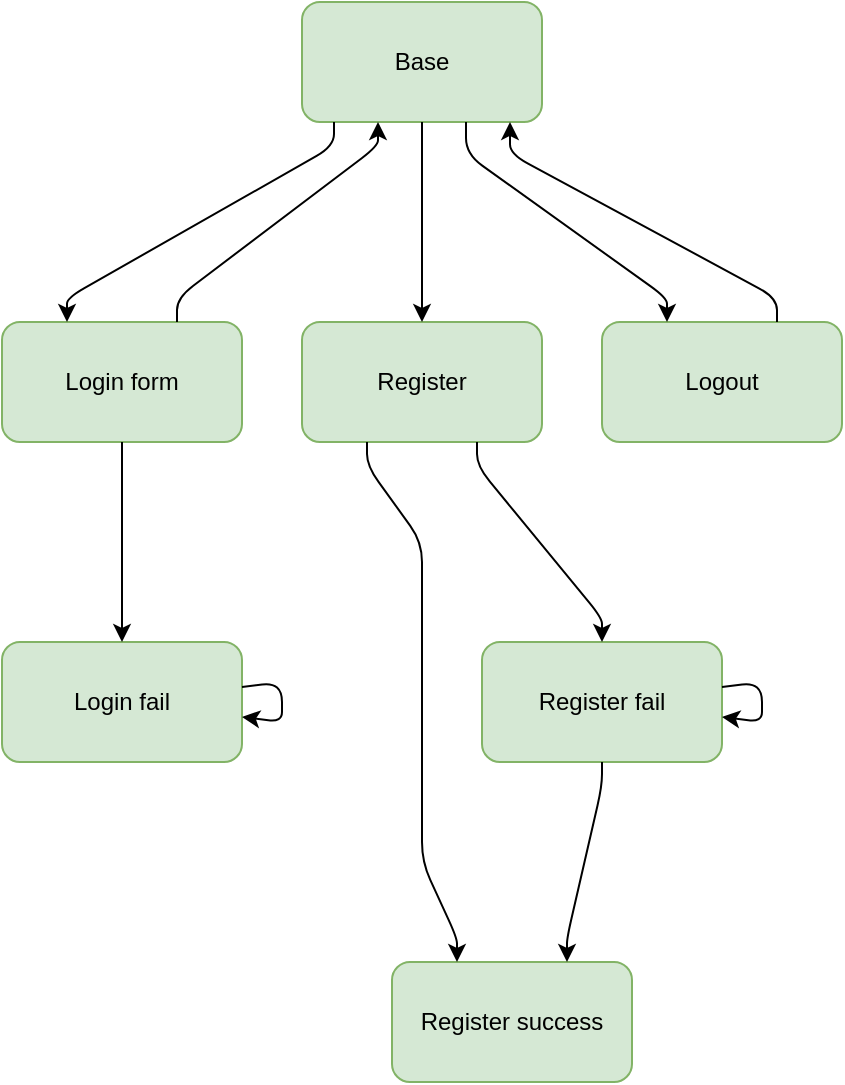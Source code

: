 <mxfile version="13.7.9" type="device" pages="2"><diagram name="Core" id="3AmtBd1F5bRHaiLV6OtR"><mxGraphModel dx="1086" dy="966" grid="1" gridSize="10" guides="1" tooltips="1" connect="1" arrows="1" fold="1" page="1" pageScale="1" pageWidth="1100" pageHeight="850" background="#ffffff" math="0" shadow="0"><root><mxCell id="od6hhQrCMAIu35rsksHF-0"/><mxCell id="od6hhQrCMAIu35rsksHF-1" parent="od6hhQrCMAIu35rsksHF-0"/><mxCell id="od6hhQrCMAIu35rsksHF-2" value="Base" style="rounded=1;whiteSpace=wrap;html=1;fillColor=#d5e8d4;strokeColor=#82b366;" parent="od6hhQrCMAIu35rsksHF-1" vertex="1"><mxGeometry x="150" width="120" height="60" as="geometry"/></mxCell><mxCell id="od6hhQrCMAIu35rsksHF-3" value="Register" style="rounded=1;whiteSpace=wrap;html=1;fillColor=#d5e8d4;strokeColor=#82b366;" parent="od6hhQrCMAIu35rsksHF-1" vertex="1"><mxGeometry x="150" y="160" width="120" height="60" as="geometry"/></mxCell><mxCell id="od6hhQrCMAIu35rsksHF-4" value="Login form" style="rounded=1;whiteSpace=wrap;html=1;fillColor=#d5e8d4;strokeColor=#82b366;" parent="od6hhQrCMAIu35rsksHF-1" vertex="1"><mxGeometry y="160" width="120" height="60" as="geometry"/></mxCell><mxCell id="od6hhQrCMAIu35rsksHF-5" value="" style="endArrow=classic;html=1;noEdgeStyle=1;orthogonal=1;" parent="od6hhQrCMAIu35rsksHF-1" source="od6hhQrCMAIu35rsksHF-2" target="od6hhQrCMAIu35rsksHF-4" edge="1"><mxGeometry width="50" height="50" relative="1" as="geometry"><mxPoint x="520" y="520" as="sourcePoint"/><mxPoint x="570" y="470" as="targetPoint"/><Array as="points"><mxPoint x="166" y="72"/><mxPoint x="32.5" y="148"/></Array></mxGeometry></mxCell><mxCell id="od6hhQrCMAIu35rsksHF-6" value="" style="endArrow=classic;html=1;noEdgeStyle=1;orthogonal=1;" parent="od6hhQrCMAIu35rsksHF-1" source="od6hhQrCMAIu35rsksHF-2" target="od6hhQrCMAIu35rsksHF-3" edge="1"><mxGeometry width="50" height="50" relative="1" as="geometry"><mxPoint x="520" y="520" as="sourcePoint"/><mxPoint x="570" y="470" as="targetPoint"/><Array as="points"><mxPoint x="210" y="74"/><mxPoint x="210" y="148"/></Array></mxGeometry></mxCell><mxCell id="od6hhQrCMAIu35rsksHF-7" value="Register success" style="rounded=1;whiteSpace=wrap;html=1;fillColor=#d5e8d4;strokeColor=#82b366;" parent="od6hhQrCMAIu35rsksHF-1" vertex="1"><mxGeometry x="195" y="480" width="120" height="60" as="geometry"/></mxCell><mxCell id="od6hhQrCMAIu35rsksHF-8" value="Register fail" style="rounded=1;whiteSpace=wrap;html=1;fillColor=#d5e8d4;strokeColor=#82b366;" parent="od6hhQrCMAIu35rsksHF-1" vertex="1"><mxGeometry x="240" y="320" width="120" height="60" as="geometry"/></mxCell><mxCell id="od6hhQrCMAIu35rsksHF-9" value="" style="endArrow=classic;html=1;noEdgeStyle=1;orthogonal=1;" parent="od6hhQrCMAIu35rsksHF-1" source="od6hhQrCMAIu35rsksHF-3" target="od6hhQrCMAIu35rsksHF-7" edge="1"><mxGeometry width="50" height="50" relative="1" as="geometry"><mxPoint x="520" y="510" as="sourcePoint"/><mxPoint x="570" y="460" as="targetPoint"/><Array as="points"><mxPoint x="182.5" y="232"/><mxPoint x="210" y="270"/><mxPoint x="210" y="430"/><mxPoint x="227.5" y="468"/></Array></mxGeometry></mxCell><mxCell id="od6hhQrCMAIu35rsksHF-10" value="" style="endArrow=classic;html=1;noEdgeStyle=1;orthogonal=1;" parent="od6hhQrCMAIu35rsksHF-1" source="od6hhQrCMAIu35rsksHF-3" target="od6hhQrCMAIu35rsksHF-8" edge="1"><mxGeometry width="50" height="50" relative="1" as="geometry"><mxPoint x="520" y="510" as="sourcePoint"/><mxPoint x="570" y="460" as="targetPoint"/><Array as="points"><mxPoint x="237.5" y="232"/><mxPoint x="300" y="308"/></Array></mxGeometry></mxCell><mxCell id="od6hhQrCMAIu35rsksHF-11" value="" style="endArrow=classic;html=1;" parent="od6hhQrCMAIu35rsksHF-1" source="od6hhQrCMAIu35rsksHF-8" target="od6hhQrCMAIu35rsksHF-8" edge="1"><mxGeometry width="50" height="50" relative="1" as="geometry"><mxPoint x="520" y="510" as="sourcePoint"/><mxPoint x="570" y="460" as="targetPoint"/></mxGeometry></mxCell><mxCell id="od6hhQrCMAIu35rsksHF-12" value="" style="endArrow=classic;html=1;noEdgeStyle=1;orthogonal=1;" parent="od6hhQrCMAIu35rsksHF-1" source="od6hhQrCMAIu35rsksHF-8" target="od6hhQrCMAIu35rsksHF-7" edge="1"><mxGeometry width="50" height="50" relative="1" as="geometry"><mxPoint x="520" y="510" as="sourcePoint"/><mxPoint x="570" y="460" as="targetPoint"/><Array as="points"><mxPoint x="300" y="392"/><mxPoint x="282.5" y="468"/></Array></mxGeometry></mxCell><mxCell id="od6hhQrCMAIu35rsksHF-13" value="Login fail" style="rounded=1;whiteSpace=wrap;html=1;fillColor=#d5e8d4;strokeColor=#82b366;" parent="od6hhQrCMAIu35rsksHF-1" vertex="1"><mxGeometry y="320" width="120" height="60" as="geometry"/></mxCell><mxCell id="od6hhQrCMAIu35rsksHF-14" value="" style="endArrow=classic;html=1;noEdgeStyle=1;orthogonal=1;" parent="od6hhQrCMAIu35rsksHF-1" source="od6hhQrCMAIu35rsksHF-4" target="od6hhQrCMAIu35rsksHF-13" edge="1"><mxGeometry width="50" height="50" relative="1" as="geometry"><mxPoint x="520" y="520" as="sourcePoint"/><mxPoint x="570" y="470" as="targetPoint"/><Array as="points"><mxPoint x="60" y="232"/><mxPoint x="60" y="308"/></Array></mxGeometry></mxCell><mxCell id="od6hhQrCMAIu35rsksHF-16" value="" style="endArrow=classic;html=1;" parent="od6hhQrCMAIu35rsksHF-1" source="od6hhQrCMAIu35rsksHF-13" target="od6hhQrCMAIu35rsksHF-13" edge="1"><mxGeometry width="50" height="50" relative="1" as="geometry"><mxPoint x="520" y="620" as="sourcePoint"/><mxPoint x="570" y="570" as="targetPoint"/></mxGeometry></mxCell><mxCell id="od6hhQrCMAIu35rsksHF-18" value="Logout" style="rounded=1;whiteSpace=wrap;html=1;fillColor=#d5e8d4;strokeColor=#82b366;" parent="od6hhQrCMAIu35rsksHF-1" vertex="1"><mxGeometry x="300" y="160" width="120" height="60" as="geometry"/></mxCell><mxCell id="od6hhQrCMAIu35rsksHF-19" value="" style="endArrow=classic;html=1;noEdgeStyle=1;orthogonal=1;" parent="od6hhQrCMAIu35rsksHF-1" source="od6hhQrCMAIu35rsksHF-2" target="od6hhQrCMAIu35rsksHF-18" edge="1"><mxGeometry width="50" height="50" relative="1" as="geometry"><mxPoint x="210" y="420" as="sourcePoint"/><mxPoint x="260" y="370" as="targetPoint"/><Array as="points"><mxPoint x="232" y="76"/><mxPoint x="332.5" y="148"/></Array></mxGeometry></mxCell><mxCell id="od6hhQrCMAIu35rsksHF-20" value="" style="endArrow=classic;html=1;noEdgeStyle=1;orthogonal=1;" parent="od6hhQrCMAIu35rsksHF-1" source="od6hhQrCMAIu35rsksHF-18" target="od6hhQrCMAIu35rsksHF-2" edge="1"><mxGeometry width="50" height="50" relative="1" as="geometry"><mxPoint x="210" y="420" as="sourcePoint"/><mxPoint x="260" y="370" as="targetPoint"/><Array as="points"><mxPoint x="387.5" y="148"/><mxPoint x="254" y="76"/></Array></mxGeometry></mxCell><mxCell id="od6hhQrCMAIu35rsksHF-21" value="" style="endArrow=classic;html=1;noEdgeStyle=1;orthogonal=1;" parent="od6hhQrCMAIu35rsksHF-1" source="od6hhQrCMAIu35rsksHF-4" target="od6hhQrCMAIu35rsksHF-2" edge="1"><mxGeometry width="50" height="50" relative="1" as="geometry"><mxPoint x="210" y="720" as="sourcePoint"/><mxPoint x="460" y="320" as="targetPoint"/><Array as="points"><mxPoint x="87.5" y="148"/><mxPoint x="188" y="72"/></Array></mxGeometry></mxCell></root></mxGraphModel></diagram><diagram name="Account" id="74e2e168-ea6b-b213-b513-2b3c1d86103e"><mxGraphModel dx="1086" dy="966" grid="1" gridSize="10" guides="1" tooltips="1" connect="1" arrows="1" fold="1" page="1" pageScale="1" pageWidth="1100" pageHeight="850" background="#ffffff" math="0" shadow="0"><root><mxCell id="0"/><mxCell id="1" parent="0"/><mxCell id="7zLibKHGJIaFvuIBqLsy-1" value="Base" style="rounded=1;whiteSpace=wrap;html=1;" parent="1" vertex="1"><mxGeometry x="300" width="120" height="60" as="geometry"/></mxCell><mxCell id="7zLibKHGJIaFvuIBqLsy-17" value="Password reset" style="rounded=1;whiteSpace=wrap;html=1;" parent="1" vertex="1"><mxGeometry y="320" width="120" height="60" as="geometry"/></mxCell><mxCell id="WqmcXYHRnJX2Z2G-FUTX-3" value="Password reset send" style="rounded=1;whiteSpace=wrap;html=1;" parent="1" vertex="1"><mxGeometry y="480" width="120" height="60" as="geometry"/></mxCell><mxCell id="WqmcXYHRnJX2Z2G-FUTX-10" value="" style="endArrow=classic;html=1;noEdgeStyle=1;orthogonal=1;" parent="1" source="7zLibKHGJIaFvuIBqLsy-17" target="WqmcXYHRnJX2Z2G-FUTX-3" edge="1"><mxGeometry width="50" height="50" relative="1" as="geometry"><mxPoint x="210" y="420" as="sourcePoint"/><mxPoint x="260" y="370" as="targetPoint"/><Array as="points"><mxPoint x="60" y="392"/><mxPoint x="60" y="468"/></Array></mxGeometry></mxCell><mxCell id="WqmcXYHRnJX2Z2G-FUTX-11" value="Account" style="rounded=1;whiteSpace=wrap;html=1;" parent="1" vertex="1"><mxGeometry x="300" y="160" width="120" height="60" as="geometry"/></mxCell><mxCell id="WqmcXYHRnJX2Z2G-FUTX-12" value="" style="endArrow=classic;html=1;noEdgeStyle=1;orthogonal=1;" parent="1" source="7zLibKHGJIaFvuIBqLsy-1" target="WqmcXYHRnJX2Z2G-FUTX-11" edge="1"><mxGeometry width="50" height="50" relative="1" as="geometry"><mxPoint x="210" y="420" as="sourcePoint"/><mxPoint x="260" y="370" as="targetPoint"/><Array as="points"><mxPoint x="360" y="72"/><mxPoint x="360" y="148"/></Array></mxGeometry></mxCell><mxCell id="WqmcXYHRnJX2Z2G-FUTX-13" value="" style="endArrow=classic;html=1;noEdgeStyle=1;orthogonal=1;" parent="1" source="WqmcXYHRnJX2Z2G-FUTX-11" target="7zLibKHGJIaFvuIBqLsy-17" edge="1"><mxGeometry width="50" height="50" relative="1" as="geometry"><mxPoint x="210" y="420" as="sourcePoint"/><mxPoint x="260" y="370" as="targetPoint"/><Array as="points"><mxPoint x="316" y="232"/><mxPoint x="60" y="308"/></Array></mxGeometry></mxCell><mxCell id="WqmcXYHRnJX2Z2G-FUTX-14" value="Add/remove email" style="rounded=1;whiteSpace=wrap;html=1;" parent="1" vertex="1"><mxGeometry x="150" y="320" width="120" height="60" as="geometry"/></mxCell><mxCell id="WqmcXYHRnJX2Z2G-FUTX-15" value="Verify" style="rounded=1;whiteSpace=wrap;html=1;" parent="1" vertex="1"><mxGeometry x="150" y="480" width="120" height="60" as="geometry"/></mxCell><mxCell id="WqmcXYHRnJX2Z2G-FUTX-16" value="" style="endArrow=classic;html=1;noEdgeStyle=1;orthogonal=1;" parent="1" source="WqmcXYHRnJX2Z2G-FUTX-11" target="WqmcXYHRnJX2Z2G-FUTX-14" edge="1"><mxGeometry width="50" height="50" relative="1" as="geometry"><mxPoint x="210" y="420" as="sourcePoint"/><mxPoint x="260" y="370" as="targetPoint"/><Array as="points"><mxPoint x="338" y="234"/><mxPoint x="210" y="308"/></Array></mxGeometry></mxCell><mxCell id="WqmcXYHRnJX2Z2G-FUTX-17" value="" style="endArrow=classic;html=1;noEdgeStyle=1;orthogonal=1;" parent="1" source="WqmcXYHRnJX2Z2G-FUTX-14" target="WqmcXYHRnJX2Z2G-FUTX-15" edge="1"><mxGeometry width="50" height="50" relative="1" as="geometry"><mxPoint x="210" y="420" as="sourcePoint"/><mxPoint x="260" y="370" as="targetPoint"/><Array as="points"><mxPoint x="210" y="392"/><mxPoint x="210" y="468"/></Array></mxGeometry></mxCell><mxCell id="cwQzqKQ9Zt09saTiTFwr-1" value="Generate/remove API token" style="rounded=1;whiteSpace=wrap;html=1;" parent="1" vertex="1"><mxGeometry x="300" y="320" width="120" height="60" as="geometry"/></mxCell><mxCell id="cwQzqKQ9Zt09saTiTFwr-2" value="" style="endArrow=classic;html=1;noEdgeStyle=1;orthogonal=1;" parent="1" source="WqmcXYHRnJX2Z2G-FUTX-11" target="cwQzqKQ9Zt09saTiTFwr-1" edge="1"><mxGeometry width="50" height="50" relative="1" as="geometry"><mxPoint x="520" y="520" as="sourcePoint"/><mxPoint x="570" y="470" as="targetPoint"/><Array as="points"><mxPoint x="360" y="236"/><mxPoint x="360" y="308"/></Array></mxGeometry></mxCell><mxCell id="h0AUecv2mYLLDn5bmN62-1" value="Deposit provider x" style="rounded=1;whiteSpace=wrap;html=1;" parent="1" vertex="1"><mxGeometry x="300" y="480" width="120" height="60" as="geometry"/></mxCell><mxCell id="h0AUecv2mYLLDn5bmN62-3" value="Deposit success" style="rounded=1;whiteSpace=wrap;html=1;" parent="1" vertex="1"><mxGeometry x="75" y="640" width="120" height="60" as="geometry"/></mxCell><mxCell id="h0AUecv2mYLLDn5bmN62-4" value="Deposit fail" style="rounded=1;whiteSpace=wrap;html=1;" parent="1" vertex="1"><mxGeometry x="225" y="640" width="120" height="60" as="geometry"/></mxCell><mxCell id="h0AUecv2mYLLDn5bmN62-6" value="" style="endArrow=classic;html=1;noEdgeStyle=1;orthogonal=1;" parent="1" source="h0AUecv2mYLLDn5bmN62-1" target="h0AUecv2mYLLDn5bmN62-3" edge="1"><mxGeometry width="50" height="50" relative="1" as="geometry"><mxPoint x="520" y="510" as="sourcePoint"/><mxPoint x="570" y="460" as="targetPoint"/><Array as="points"><mxPoint x="332.5" y="552"/><mxPoint x="135" y="628"/></Array></mxGeometry></mxCell><mxCell id="h0AUecv2mYLLDn5bmN62-8" value="" style="endArrow=classic;html=1;noEdgeStyle=1;orthogonal=1;" parent="1" source="h0AUecv2mYLLDn5bmN62-1" target="h0AUecv2mYLLDn5bmN62-4" edge="1"><mxGeometry width="50" height="50" relative="1" as="geometry"><mxPoint x="520" y="510" as="sourcePoint"/><mxPoint x="570" y="460" as="targetPoint"/><Array as="points"><mxPoint x="387.5" y="552"/><mxPoint x="285" y="628"/></Array></mxGeometry></mxCell><mxCell id="4SCHo-qkUh6oSjxK6Jtr-1" value="Withdraw provider x" style="rounded=1;whiteSpace=wrap;html=1;" parent="1" vertex="1"><mxGeometry x="500" y="480" width="120" height="60" as="geometry"/></mxCell><mxCell id="4SCHo-qkUh6oSjxK6Jtr-2" value="Withdraw success" style="rounded=1;whiteSpace=wrap;html=1;" parent="1" vertex="1"><mxGeometry x="375" y="640" width="120" height="60" as="geometry"/></mxCell><mxCell id="4SCHo-qkUh6oSjxK6Jtr-3" value="Withdraw fail" style="rounded=1;whiteSpace=wrap;html=1;" parent="1" vertex="1"><mxGeometry x="525" y="640" width="120" height="60" as="geometry"/></mxCell><mxCell id="4SCHo-qkUh6oSjxK6Jtr-6" value="" style="endArrow=classic;html=1;noEdgeStyle=1;orthogonal=1;" parent="1" source="4SCHo-qkUh6oSjxK6Jtr-1" target="4SCHo-qkUh6oSjxK6Jtr-2" edge="1"><mxGeometry width="50" height="50" relative="1" as="geometry"><mxPoint x="520" y="520" as="sourcePoint"/><mxPoint x="570" y="470" as="targetPoint"/><Array as="points"><mxPoint x="532.5" y="552"/><mxPoint x="435" y="628"/></Array></mxGeometry></mxCell><mxCell id="4SCHo-qkUh6oSjxK6Jtr-7" value="" style="endArrow=classic;html=1;noEdgeStyle=1;orthogonal=1;" parent="1" source="4SCHo-qkUh6oSjxK6Jtr-1" target="4SCHo-qkUh6oSjxK6Jtr-3" edge="1"><mxGeometry width="50" height="50" relative="1" as="geometry"><mxPoint x="520" y="520" as="sourcePoint"/><mxPoint x="570" y="470" as="targetPoint"/><Array as="points"><mxPoint x="587.5" y="552"/><mxPoint x="585" y="628"/></Array></mxGeometry></mxCell><mxCell id="EkaFn2NIp0qed6iNYUay-1" value="Deposit" style="rounded=1;whiteSpace=wrap;html=1;" vertex="1" parent="1"><mxGeometry x="450" y="320" width="120" height="60" as="geometry"/></mxCell><mxCell id="EkaFn2NIp0qed6iNYUay-2" value="Withdraw" style="rounded=1;whiteSpace=wrap;html=1;" vertex="1" parent="1"><mxGeometry x="600" y="320" width="120" height="60" as="geometry"/></mxCell><mxCell id="EkaFn2NIp0qed6iNYUay-3" value="" style="endArrow=classic;html=1;noEdgeStyle=1;orthogonal=1;" edge="1" parent="1" source="WqmcXYHRnJX2Z2G-FUTX-11" target="EkaFn2NIp0qed6iNYUay-1"><mxGeometry width="50" height="50" relative="1" as="geometry"><mxPoint x="520" y="520" as="sourcePoint"/><mxPoint x="570" y="470" as="targetPoint"/><Array as="points"><mxPoint x="382" y="234"/><mxPoint x="510" y="308"/></Array></mxGeometry></mxCell><mxCell id="EkaFn2NIp0qed6iNYUay-4" value="" style="endArrow=classic;html=1;noEdgeStyle=1;orthogonal=1;" edge="1" parent="1" source="EkaFn2NIp0qed6iNYUay-1" target="h0AUecv2mYLLDn5bmN62-1"><mxGeometry width="50" height="50" relative="1" as="geometry"><mxPoint x="520" y="520" as="sourcePoint"/><mxPoint x="590" y="360" as="targetPoint"/><Array as="points"><mxPoint x="510" y="392"/><mxPoint x="360" y="468"/></Array></mxGeometry></mxCell><mxCell id="EkaFn2NIp0qed6iNYUay-5" value="" style="endArrow=classic;html=1;noEdgeStyle=1;orthogonal=1;" edge="1" parent="1" source="EkaFn2NIp0qed6iNYUay-2" target="4SCHo-qkUh6oSjxK6Jtr-1"><mxGeometry width="50" height="50" relative="1" as="geometry"><mxPoint x="520" y="520" as="sourcePoint"/><mxPoint x="570" y="470" as="targetPoint"/><Array as="points"><mxPoint x="660" y="392"/><mxPoint x="560" y="468"/></Array></mxGeometry></mxCell><mxCell id="EkaFn2NIp0qed6iNYUay-6" value="" style="endArrow=classic;html=1;noEdgeStyle=1;orthogonal=1;" edge="1" parent="1" source="WqmcXYHRnJX2Z2G-FUTX-11" target="EkaFn2NIp0qed6iNYUay-2"><mxGeometry width="50" height="50" relative="1" as="geometry"><mxPoint x="520" y="520" as="sourcePoint"/><mxPoint x="570" y="470" as="targetPoint"/><Array as="points"><mxPoint x="404" y="232"/><mxPoint x="660" y="308"/></Array></mxGeometry></mxCell></root></mxGraphModel></diagram></mxfile>